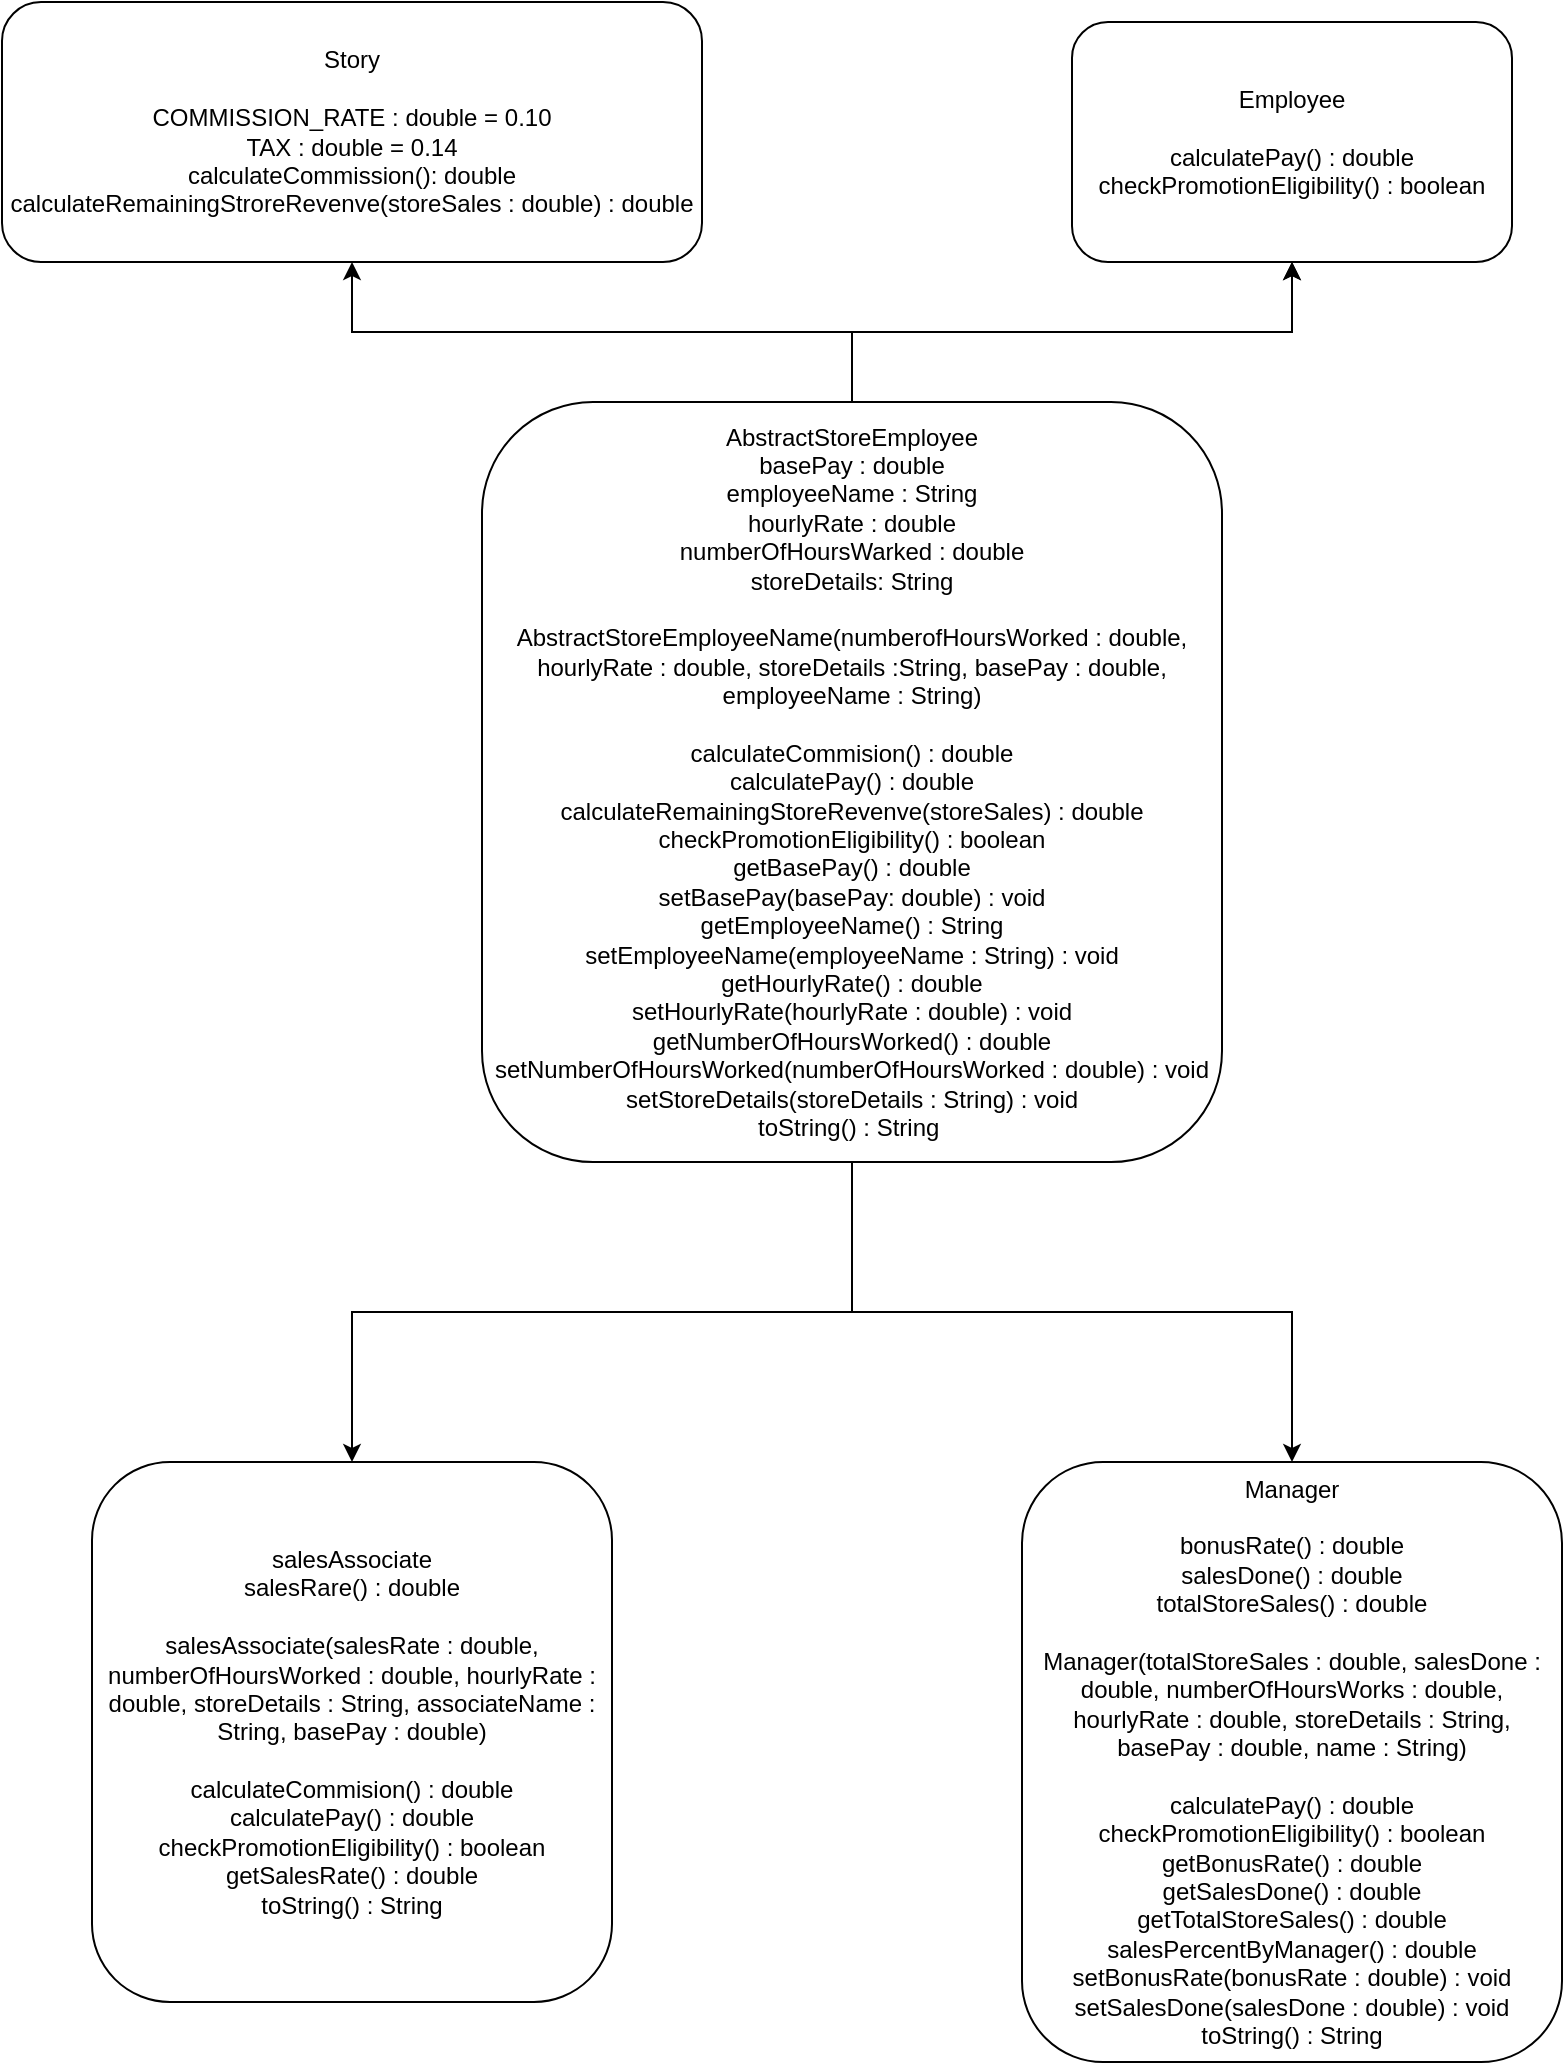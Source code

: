 <mxfile version="24.0.4" type="device">
  <diagram name="Page-1" id="NHptP-GaeHJsHxJYP2S9">
    <mxGraphModel dx="2780" dy="1298" grid="1" gridSize="10" guides="1" tooltips="1" connect="1" arrows="1" fold="1" page="1" pageScale="1" pageWidth="827" pageHeight="1169" math="0" shadow="0">
      <root>
        <mxCell id="0" />
        <mxCell id="1" parent="0" />
        <mxCell id="pheskcdo_tpi253CAqKr-3" value="" style="edgeStyle=orthogonalEdgeStyle;rounded=0;orthogonalLoop=1;jettySize=auto;html=1;" edge="1" parent="1" source="pheskcdo_tpi253CAqKr-1" target="pheskcdo_tpi253CAqKr-2">
          <mxGeometry relative="1" as="geometry" />
        </mxCell>
        <mxCell id="pheskcdo_tpi253CAqKr-4" value="" style="edgeStyle=orthogonalEdgeStyle;rounded=0;orthogonalLoop=1;jettySize=auto;html=1;" edge="1" parent="1" source="pheskcdo_tpi253CAqKr-1" target="pheskcdo_tpi253CAqKr-2">
          <mxGeometry relative="1" as="geometry" />
        </mxCell>
        <mxCell id="pheskcdo_tpi253CAqKr-6" value="" style="edgeStyle=orthogonalEdgeStyle;rounded=0;orthogonalLoop=1;jettySize=auto;html=1;" edge="1" parent="1" source="pheskcdo_tpi253CAqKr-1" target="pheskcdo_tpi253CAqKr-5">
          <mxGeometry relative="1" as="geometry" />
        </mxCell>
        <mxCell id="pheskcdo_tpi253CAqKr-8" value="" style="edgeStyle=orthogonalEdgeStyle;rounded=0;orthogonalLoop=1;jettySize=auto;html=1;" edge="1" parent="1" source="pheskcdo_tpi253CAqKr-1" target="pheskcdo_tpi253CAqKr-7">
          <mxGeometry relative="1" as="geometry" />
        </mxCell>
        <mxCell id="pheskcdo_tpi253CAqKr-10" value="" style="edgeStyle=orthogonalEdgeStyle;rounded=0;orthogonalLoop=1;jettySize=auto;html=1;" edge="1" parent="1" source="pheskcdo_tpi253CAqKr-1" target="pheskcdo_tpi253CAqKr-9">
          <mxGeometry relative="1" as="geometry" />
        </mxCell>
        <mxCell id="pheskcdo_tpi253CAqKr-1" value="AbstractStoreEmployee&lt;div&gt;basePay : double&lt;/div&gt;&lt;div&gt;employeeName : String&lt;/div&gt;&lt;div&gt;hourlyRate : double&lt;/div&gt;&lt;div&gt;numberOfHoursWarked : double&lt;/div&gt;&lt;div&gt;storeDetails: String&lt;/div&gt;&lt;div&gt;&lt;br&gt;&lt;/div&gt;&lt;div&gt;AbstractStoreEmployeeName(numberofHoursWorked : double, hourlyRate : double, storeDetails :String, basePay : double, employeeName : String)&lt;/div&gt;&lt;div&gt;&lt;br&gt;&lt;/div&gt;&lt;div&gt;calculateCommision() : double&lt;/div&gt;&lt;div&gt;calculatePay() : double&lt;/div&gt;&lt;div&gt;calculateRemainingStoreRevenve(storeSales) : double&lt;/div&gt;&lt;div&gt;checkPromotionEligibility() : boolean&lt;/div&gt;&lt;div&gt;getBasePay() : double&lt;/div&gt;&lt;div&gt;setBasePay(basePay: double) : void&lt;/div&gt;&lt;div&gt;getEmployeeName() : String&lt;/div&gt;&lt;div&gt;setEmployeeName(employeeName : String) : void&lt;/div&gt;&lt;div&gt;getHourlyRate() : double&lt;/div&gt;&lt;div&gt;setHourlyRate(hourlyRate : double) : void&lt;/div&gt;&lt;div&gt;getNumberOfHoursWorked() : double&lt;/div&gt;&lt;div&gt;setNumberOfHoursWorked(numberOfHoursWorked : double) : void&lt;/div&gt;&lt;div&gt;setStoreDetails(storeDetails : String) : void&lt;/div&gt;&lt;div&gt;toString() : String&amp;nbsp;&lt;/div&gt;" style="rounded=1;whiteSpace=wrap;html=1;" vertex="1" parent="1">
          <mxGeometry x="250" y="240" width="370" height="380" as="geometry" />
        </mxCell>
        <mxCell id="pheskcdo_tpi253CAqKr-2" value="Employee&lt;div&gt;&lt;br&gt;&lt;/div&gt;&lt;div&gt;calculatePay() : double&lt;/div&gt;&lt;div&gt;checkPromotionEligibility() : boolean&lt;/div&gt;" style="whiteSpace=wrap;html=1;rounded=1;" vertex="1" parent="1">
          <mxGeometry x="545" y="50" width="220" height="120" as="geometry" />
        </mxCell>
        <mxCell id="pheskcdo_tpi253CAqKr-5" value="Story&lt;div&gt;&lt;br&gt;&lt;div&gt;COMMISSION_RATE : double = 0.10&lt;/div&gt;&lt;div&gt;TAX : double = 0.14&lt;/div&gt;&lt;div&gt;calculateCommission(): double&lt;/div&gt;&lt;div&gt;calculateRemainingStroreRevenve(storeSales : double) : double&lt;/div&gt;&lt;/div&gt;" style="whiteSpace=wrap;html=1;rounded=1;align=center;" vertex="1" parent="1">
          <mxGeometry x="10" y="40" width="350" height="130" as="geometry" />
        </mxCell>
        <mxCell id="pheskcdo_tpi253CAqKr-7" value="salesAssociate&lt;div&gt;salesRare() : double&lt;/div&gt;&lt;div&gt;&lt;br&gt;&lt;/div&gt;&lt;div&gt;salesAssociate(salesRate : double, numberOfHoursWorked : double, hourlyRate : double, storeDetails : String, associateName : String, basePay : double)&lt;/div&gt;&lt;div&gt;&lt;br&gt;&lt;/div&gt;&lt;div&gt;calculateCommision() : double&lt;/div&gt;&lt;div&gt;calculatePay() : double&lt;/div&gt;&lt;div&gt;checkPromotionEligibility() : boolean&lt;/div&gt;&lt;div&gt;getSalesRate() : double&lt;/div&gt;&lt;div&gt;toString() : String&lt;/div&gt;" style="whiteSpace=wrap;html=1;rounded=1;" vertex="1" parent="1">
          <mxGeometry x="55" y="770" width="260" height="270" as="geometry" />
        </mxCell>
        <mxCell id="pheskcdo_tpi253CAqKr-9" value="Manager&lt;div&gt;&lt;br&gt;&lt;/div&gt;&lt;div&gt;bonusRate() : double&lt;/div&gt;&lt;div&gt;salesDone() : double&lt;/div&gt;&lt;div&gt;totalStoreSales() : double&lt;/div&gt;&lt;div&gt;&lt;br&gt;&lt;/div&gt;&lt;div&gt;Manager(totalStoreSales : double, salesDone : double, numberOfHoursWorks : double, hourlyRate : double, storeDetails : String, basePay : double, name : String)&lt;/div&gt;&lt;div&gt;&lt;br&gt;&lt;/div&gt;&lt;div&gt;calculatePay() : double&lt;/div&gt;&lt;div&gt;checkPromotionEligibility() : boolean&lt;/div&gt;&lt;div&gt;getBonusRate() : double&lt;/div&gt;&lt;div&gt;getSalesDone() : double&lt;/div&gt;&lt;div&gt;getTotalStoreSales() : double&lt;/div&gt;&lt;div&gt;salesPercentByManager() : double&lt;/div&gt;&lt;div&gt;setBonusRate(bonusRate : double) : void&lt;/div&gt;&lt;div&gt;setSalesDone(salesDone : double) : void&lt;/div&gt;&lt;div&gt;toString() : String&lt;/div&gt;" style="whiteSpace=wrap;html=1;rounded=1;" vertex="1" parent="1">
          <mxGeometry x="520" y="770" width="270" height="300" as="geometry" />
        </mxCell>
      </root>
    </mxGraphModel>
  </diagram>
</mxfile>
